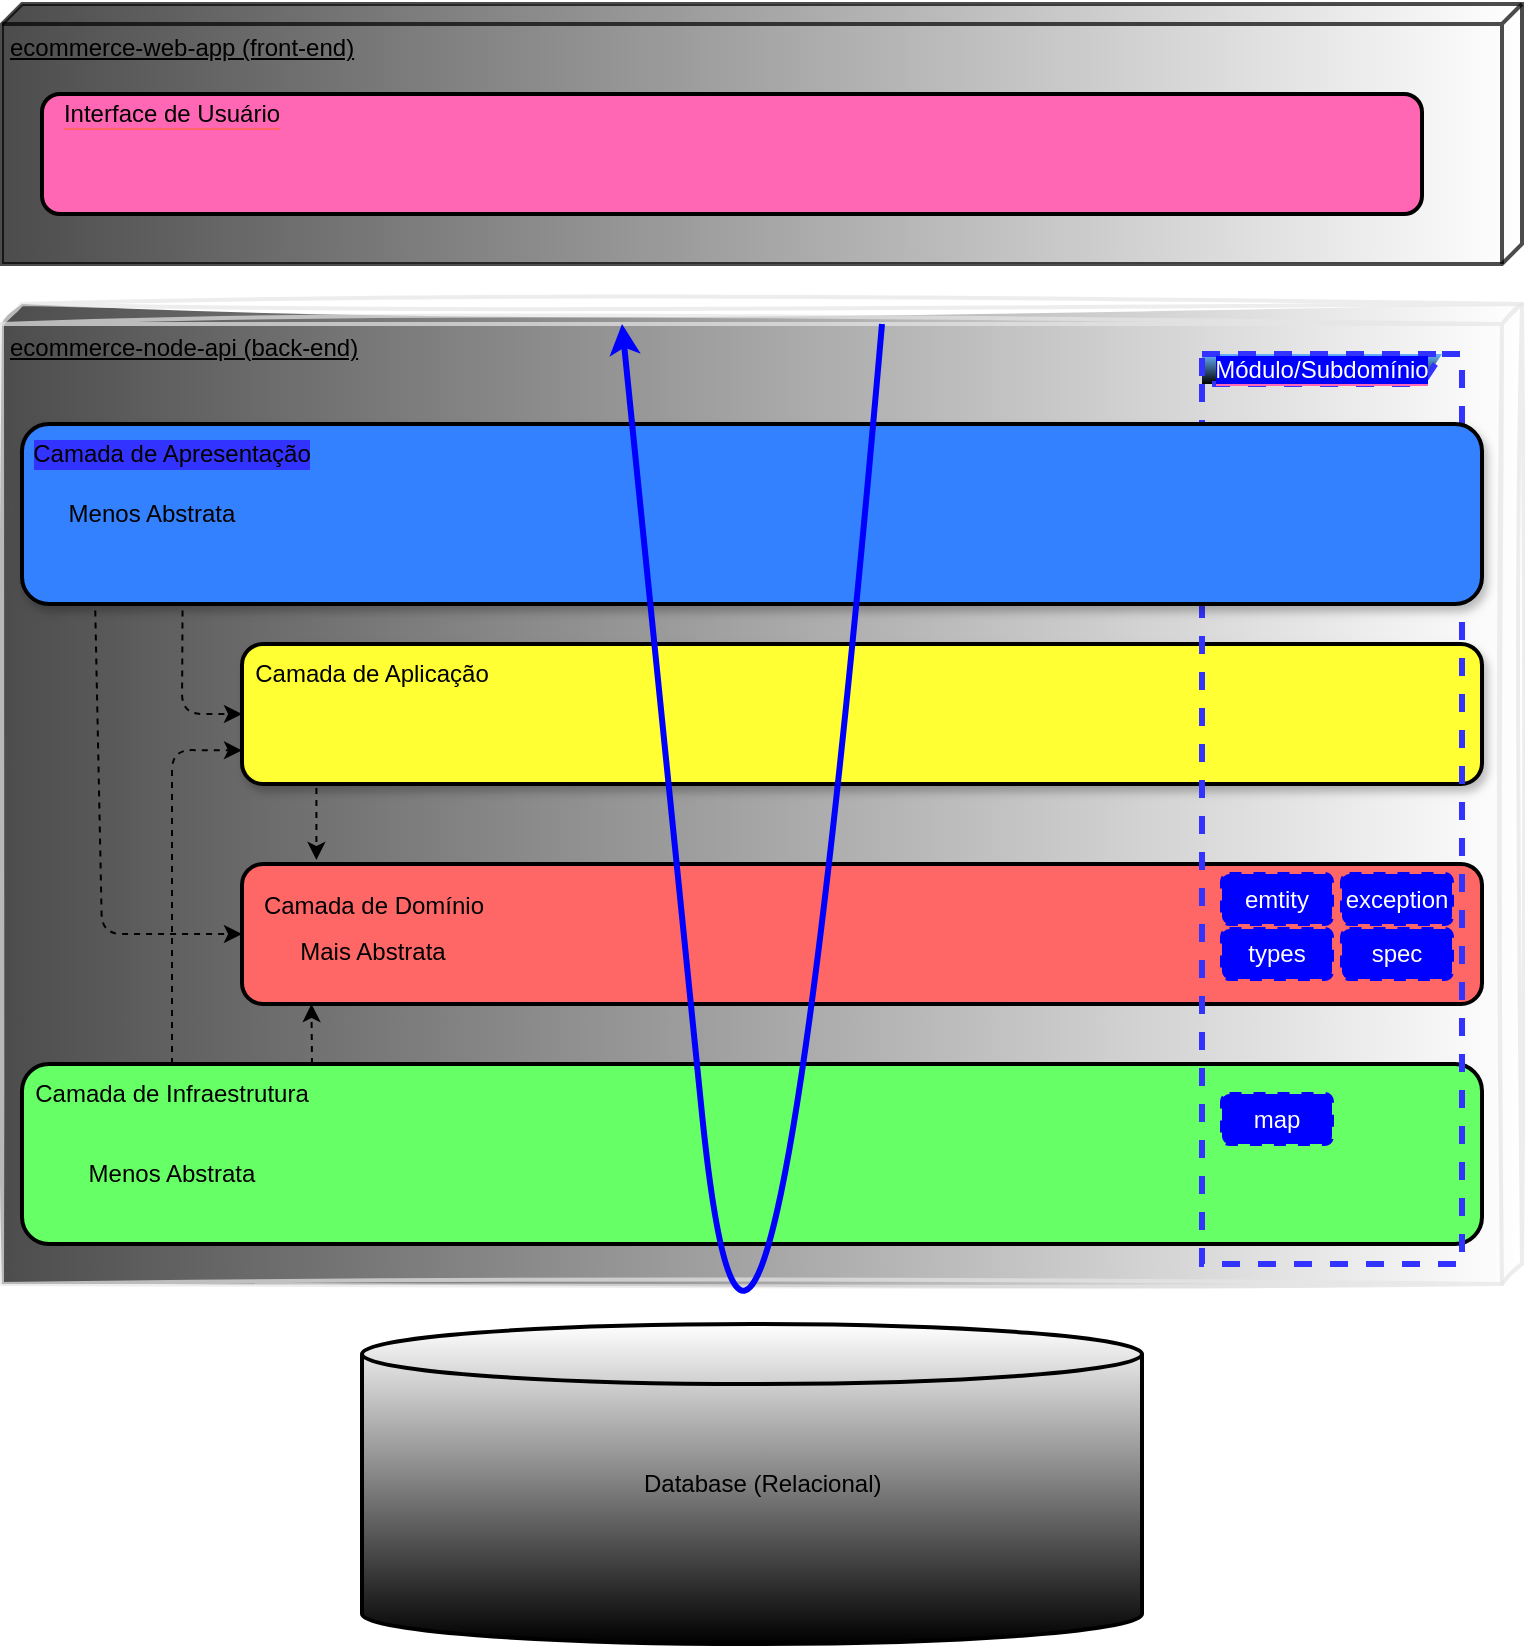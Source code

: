 <mxfile>
    <diagram id="foyhW6rIAd-1MIi7OwMy" name="Arquitetura em Camadas">
        <mxGraphModel dx="974" dy="932" grid="1" gridSize="10" guides="1" tooltips="1" connect="1" arrows="1" fold="1" page="1" pageScale="1" pageWidth="850" pageHeight="1100" math="0" shadow="0">
            <root>
                <mxCell id="0"/>
                <mxCell id="1" parent="0"/>
                <mxCell id="3" value="ecommerce-node-api (back-end)" style="verticalAlign=top;align=left;spacingTop=8;spacingLeft=2;spacingRight=12;shape=cube;size=10;direction=south;fontStyle=4;html=1;strokeWidth=2;shadow=0;strokeColor=#E6E6E6;gradientColor=default;fillColor=default;sketch=1;curveFitting=1;jiggle=2;opacity=70;" parent="1" vertex="1">
                    <mxGeometry x="40" y="170" width="760" height="490" as="geometry"/>
                </mxCell>
                <mxCell id="5" value="ecommerce-web-app (front-end)" style="verticalAlign=top;align=left;spacingTop=8;spacingLeft=2;spacingRight=12;shape=cube;size=10;direction=south;fontStyle=4;html=1;strokeWidth=2;gradientColor=default;opacity=70;" parent="1" vertex="1">
                    <mxGeometry x="40" y="20" width="760" height="130" as="geometry"/>
                </mxCell>
                <mxCell id="6" value="" style="shape=cylinder3;whiteSpace=wrap;html=1;boundedLbl=1;backgroundOutline=1;size=15;strokeWidth=2;gradientColor=default;" parent="1" vertex="1">
                    <mxGeometry x="220" y="680" width="390" height="160" as="geometry"/>
                </mxCell>
                <mxCell id="7" value="Database (Relacional)" style="text;strokeColor=none;fillColor=none;align=left;verticalAlign=middle;spacingLeft=4;spacingRight=4;overflow=hidden;points=[[0,0.5],[1,0.5]];portConstraint=eastwest;rotatable=0;whiteSpace=wrap;html=1;strokeWidth=2;" parent="1" vertex="1">
                    <mxGeometry x="355" y="745" width="130" height="30" as="geometry"/>
                </mxCell>
                <mxCell id="8" value="" style="rounded=1;whiteSpace=wrap;html=1;strokeWidth=2;fillColor=#FF6666;glass=0;shadow=0;gradientColor=none;points=[[0,0,0,0,0],[0,0.24,0,0,0],[0,0.5,0,0,0],[0,0.76,0,0,0],[0,1,0,0,0],[0.06,0,0,0,-2],[0.07,1,0,0,2],[0.5,0,0,0,0],[0.5,1,0,0,0],[0.75,0,0,0,0],[0.75,1,0,0,0],[1,0,0,0,0],[1,0.26,0,0,0],[1,0.5,0,0,0],[1,0.76,0,0,0],[1,1,0,0,0]];" parent="1" vertex="1">
                    <mxGeometry x="160" y="450" width="620" height="70" as="geometry"/>
                </mxCell>
                <mxCell id="9" value="&lt;font style=&quot;background-color: rgb(255, 102, 102);&quot; color=&quot;#000000&quot;&gt;Camada de Domínio&lt;/font&gt;" style="text;html=1;strokeColor=none;fillColor=none;align=center;verticalAlign=middle;whiteSpace=wrap;rounded=0;strokeWidth=2;" parent="1" vertex="1">
                    <mxGeometry x="141" y="456" width="170" height="30" as="geometry"/>
                </mxCell>
                <mxCell id="45" style="edgeStyle=none;html=1;exitX=0.06;exitY=1;exitDx=0;exitDy=2;exitPerimeter=0;entryX=0.06;entryY=0;entryDx=0;entryDy=-2;entryPerimeter=0;dashed=1;strokeColor=#000000;fontColor=default;" edge="1" parent="1" source="11" target="8">
                    <mxGeometry relative="1" as="geometry"/>
                </mxCell>
                <mxCell id="11" value="" style="rounded=1;whiteSpace=wrap;html=1;strokeWidth=2;fillColor=#FFFF33;gradientColor=none;glass=0;shadow=1;fontColor=default;points=[[0,0,0,0,0],[0,0.24,0,0,0],[0,0.5,0,0,0],[0,0.76,0,0,0],[0,1,0,0,0],[0.06,1,0,0,2],[0.25,0,0,0,0],[0.5,0,0,0,0],[0.5,1,0,0,0],[0.75,0,0,0,0],[0.75,1,0,0,0],[1,0,0,0,0],[1,0.26,0,0,0],[1,0.5,0,0,0],[1,0.76,0,0,0],[1,1,0,0,0]];" parent="1" vertex="1">
                    <mxGeometry x="160" y="340" width="620" height="70" as="geometry"/>
                </mxCell>
                <mxCell id="12" value="" style="rounded=1;whiteSpace=wrap;html=1;strokeWidth=2;fillColor=#66FF66;glass=0;points=[[0,0,0,0,0],[0,0.26,0,0,0],[0,0.5,0,0,0],[0,0.74,0,0,0],[0,1,0,0,0],[0.1,0,0,0,-2],[0.25,1,0,0,0],[0.5,0,0,0,0],[0.5,1,0,0,0],[0.75,0,0,0,0],[0.75,1,0,0,0],[1,0,0,0,0],[1,0.26,0,0,0],[1,0.5,0,0,0],[1,0.76,0,0,0],[1,1,0,0,0]];" parent="1" vertex="1">
                    <mxGeometry x="50" y="550" width="730" height="90" as="geometry"/>
                </mxCell>
                <mxCell id="13" value="&lt;span style=&quot;&quot;&gt;Camada de Aplicação&lt;/span&gt;" style="text;html=1;strokeColor=none;fillColor=none;align=center;verticalAlign=middle;whiteSpace=wrap;rounded=0;labelBackgroundColor=#FFFF33;strokeWidth=2;fontColor=#000000;" parent="1" vertex="1">
                    <mxGeometry x="160" y="340" width="130" height="30" as="geometry"/>
                </mxCell>
                <mxCell id="46" style="edgeStyle=none;html=1;exitX=0.5;exitY=0;exitDx=0;exitDy=0;entryX=0;entryY=0.76;entryDx=0;entryDy=0;entryPerimeter=0;dashed=1;strokeColor=#000000;fontColor=default;" edge="1" parent="1" source="14" target="11">
                    <mxGeometry relative="1" as="geometry">
                        <Array as="points">
                            <mxPoint x="125" y="393"/>
                        </Array>
                    </mxGeometry>
                </mxCell>
                <mxCell id="48" style="edgeStyle=none;html=1;exitX=1;exitY=0;exitDx=0;exitDy=0;entryX=0.056;entryY=1;entryDx=0;entryDy=0;entryPerimeter=0;dashed=1;strokeColor=#000000;fontColor=default;" edge="1" parent="1" source="14" target="8">
                    <mxGeometry relative="1" as="geometry"/>
                </mxCell>
                <mxCell id="14" value="&lt;span style=&quot;&quot;&gt;Camada de Infraestrutura&lt;/span&gt;" style="text;html=1;strokeColor=none;fillColor=none;align=center;verticalAlign=middle;whiteSpace=wrap;rounded=0;labelBackgroundColor=#66FF66;strokeWidth=2;fontColor=#000000;" parent="1" vertex="1">
                    <mxGeometry x="55" y="550" width="140" height="30" as="geometry"/>
                </mxCell>
                <mxCell id="18" value="" style="rounded=1;whiteSpace=wrap;html=1;strokeWidth=2;fillColor=#FF66B3;gradientColor=none;glass=0;" parent="1" vertex="1">
                    <mxGeometry x="60" y="65" width="690" height="60" as="geometry"/>
                </mxCell>
                <mxCell id="19" value="&lt;span style=&quot;background-color: rgb(255, 102, 179);&quot;&gt;Interface de Usuário&lt;/span&gt;" style="text;html=1;strokeColor=none;fillColor=none;align=center;verticalAlign=middle;whiteSpace=wrap;rounded=0;labelBackgroundColor=#FF6666;strokeWidth=2;fontColor=#000000;" parent="1" vertex="1">
                    <mxGeometry x="65" y="70" width="120" height="10" as="geometry"/>
                </mxCell>
                <mxCell id="26" value="&lt;span style=&quot;background-color: rgb(0, 0, 255);&quot;&gt;&lt;font color=&quot;#ffffff&quot;&gt;Módulo/Subdomínio&lt;/font&gt;&lt;/span&gt;" style="shape=umlFrame;whiteSpace=wrap;html=1;labelBackgroundColor=#FF66B3;strokeWidth=3;fontColor=#000000;fillColor=#66B2FF;gradientColor=default;swimlaneFillColor=none;strokeColor=#3333FF;width=120;height=15;shadow=0;dashed=1;" parent="1" vertex="1">
                    <mxGeometry x="640" y="195" width="130" height="455" as="geometry"/>
                </mxCell>
                <mxCell id="27" value="emtity&lt;br&gt;" style="rounded=1;whiteSpace=wrap;html=1;dashed=1;labelBackgroundColor=#0000FF;strokeColor=#0000FF;strokeWidth=2;fontColor=#FFFFFF;fillColor=#0000FF;gradientColor=none;glass=0;" parent="1" vertex="1">
                    <mxGeometry x="650" y="455" width="55" height="25" as="geometry"/>
                </mxCell>
                <mxCell id="28" value="types" style="rounded=1;whiteSpace=wrap;html=1;dashed=1;labelBackgroundColor=#0000FF;strokeColor=#0000FF;strokeWidth=2;fontColor=#FFFFFF;fillColor=#0000FF;gradientColor=none;" parent="1" vertex="1">
                    <mxGeometry x="650" y="482.5" width="55" height="25" as="geometry"/>
                </mxCell>
                <mxCell id="29" value="exception" style="rounded=1;whiteSpace=wrap;html=1;dashed=1;labelBackgroundColor=#0000FF;strokeColor=#0000FF;strokeWidth=2;fontColor=#FFFFFF;fillColor=#0000FF;gradientColor=none;" parent="1" vertex="1">
                    <mxGeometry x="710" y="455" width="55" height="25" as="geometry"/>
                </mxCell>
                <mxCell id="30" value="spec" style="rounded=1;whiteSpace=wrap;html=1;dashed=1;labelBackgroundColor=#0000FF;strokeColor=#0000FF;strokeWidth=2;fontColor=#FFFFFF;fillColor=#0000FF;gradientColor=none;" parent="1" vertex="1">
                    <mxGeometry x="710" y="482.5" width="55" height="25" as="geometry"/>
                </mxCell>
                <mxCell id="31" value="map" style="rounded=1;whiteSpace=wrap;html=1;dashed=1;labelBackgroundColor=#0000FF;strokeColor=#0000FF;strokeWidth=2;fontColor=#FFFFFF;fillColor=#0000FF;gradientColor=none;" parent="1" vertex="1">
                    <mxGeometry x="650" y="565" width="55" height="25" as="geometry"/>
                </mxCell>
                <mxCell id="43" style="edgeStyle=none;html=1;exitX=0.11;exitY=0.97;exitDx=0;exitDy=0;exitPerimeter=0;entryX=0;entryY=0.5;entryDx=0;entryDy=0;fontColor=default;dashed=1;strokeColor=#000000;" edge="1" parent="1" source="38" target="11">
                    <mxGeometry relative="1" as="geometry">
                        <Array as="points">
                            <mxPoint x="130" y="375"/>
                        </Array>
                    </mxGeometry>
                </mxCell>
                <mxCell id="44" style="edgeStyle=none;html=1;exitX=0.05;exitY=0.97;exitDx=0;exitDy=0;exitPerimeter=0;entryX=0;entryY=0.5;entryDx=0;entryDy=0;dashed=1;strokeColor=#000000;fontColor=default;" edge="1" parent="1" source="38" target="8">
                    <mxGeometry relative="1" as="geometry">
                        <Array as="points">
                            <mxPoint x="90" y="485"/>
                        </Array>
                    </mxGeometry>
                </mxCell>
                <mxCell id="38" value="" style="rounded=1;whiteSpace=wrap;html=1;strokeWidth=2;fillColor=#3381ff;gradientColor=none;glass=0;shadow=1;points=[[0,0,0,0,0],[0,0.26,0,0,0],[0,0.5,0,0,0],[0,0.74,0,0,0],[0,1,0,0,0],[0.05,0.97,0,0,0],[0.11,0.97,0,0,0],[0.25,0,0,0,0],[0.5,0,0,0,0],[0.75,0,0,0,0],[0.75,1,0,0,0],[1,0,0,0,0],[1,0.26,0,0,0],[1,0.5,0,0,0],[1,0.76,0,0,0],[1,1,0,0,0]];" vertex="1" parent="1">
                    <mxGeometry x="50" y="230" width="730" height="90" as="geometry"/>
                </mxCell>
                <mxCell id="39" value="&lt;span style=&quot;&quot;&gt;Camada de Apresentação&lt;/span&gt;" style="text;html=1;align=center;verticalAlign=middle;whiteSpace=wrap;rounded=0;labelBackgroundColor=#3333FF;strokeWidth=2;fillColor=none;strokeColor=none;fontColor=#000000;" vertex="1" parent="1">
                    <mxGeometry x="50" y="230" width="150" height="30" as="geometry"/>
                </mxCell>
                <mxCell id="40" value="Mais Abstrata" style="text;html=1;align=center;verticalAlign=middle;whiteSpace=wrap;rounded=0;shadow=0;glass=0;dashed=1;labelBackgroundColor=none;strokeWidth=3;opacity=70;fontColor=#000000;labelBorderColor=none;" vertex="1" parent="1">
                    <mxGeometry x="188" y="479" width="75" height="30" as="geometry"/>
                </mxCell>
                <mxCell id="41" value="Menos Abstrata" style="text;html=1;align=center;verticalAlign=middle;whiteSpace=wrap;rounded=0;shadow=0;glass=0;dashed=1;labelBackgroundColor=none;strokeWidth=3;opacity=70;fontColor=#000000;labelBorderColor=none;" vertex="1" parent="1">
                    <mxGeometry x="75" y="590" width="100" height="30" as="geometry"/>
                </mxCell>
                <mxCell id="42" value="Menos Abstrata" style="text;html=1;align=center;verticalAlign=middle;whiteSpace=wrap;rounded=0;shadow=0;glass=0;dashed=1;labelBackgroundColor=none;strokeWidth=3;opacity=70;fontColor=#000000;labelBorderColor=none;" vertex="1" parent="1">
                    <mxGeometry x="65" y="260" width="100" height="30" as="geometry"/>
                </mxCell>
                <mxCell id="49" value="" style="curved=1;endArrow=classic;html=1;strokeColor=#0000FF;fontColor=default;strokeWidth=3;" edge="1" parent="1">
                    <mxGeometry width="50" height="50" relative="1" as="geometry">
                        <mxPoint x="480" y="180" as="sourcePoint"/>
                        <mxPoint x="350" y="180" as="targetPoint"/>
                        <Array as="points">
                            <mxPoint x="420" y="870"/>
                            <mxPoint x="360" y="280"/>
                        </Array>
                    </mxGeometry>
                </mxCell>
            </root>
        </mxGraphModel>
    </diagram>
</mxfile>